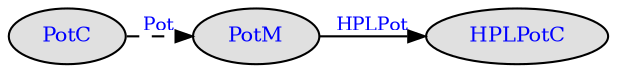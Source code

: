 digraph "PotC_if" {
    rankdir=LR;
    ratio=compress;
    margin="0,0";
    ranksep=0.0005; 
    nodesep=0.1; 
    node [shape=ellipse style=filled fillcolor="#e0e0e0"];
    node [fontsize=10 height=.1 width=.1];
    edge [fontsize=9 arrowsize=.8];
    node [fontcolor=blue];
    edge [fontcolor=blue];

    PotC [URL="tos.system.PotC.nc.html"];
    PotM [URL="tos.system.PotM.nc.html"];
    PotC -> PotM [ style=dashed label="Pot" URL="tos.interfaces.Pot.nc.html" ];
    PotM [URL="tos.system.PotM.nc.html"];
    HPLPotC [URL="tos.platform.mica2.HPLPotC.nc.html"];
    PotM -> HPLPotC [ label="HPLPot" URL="tos.interfaces.HPLPot.nc.html" ];
}
